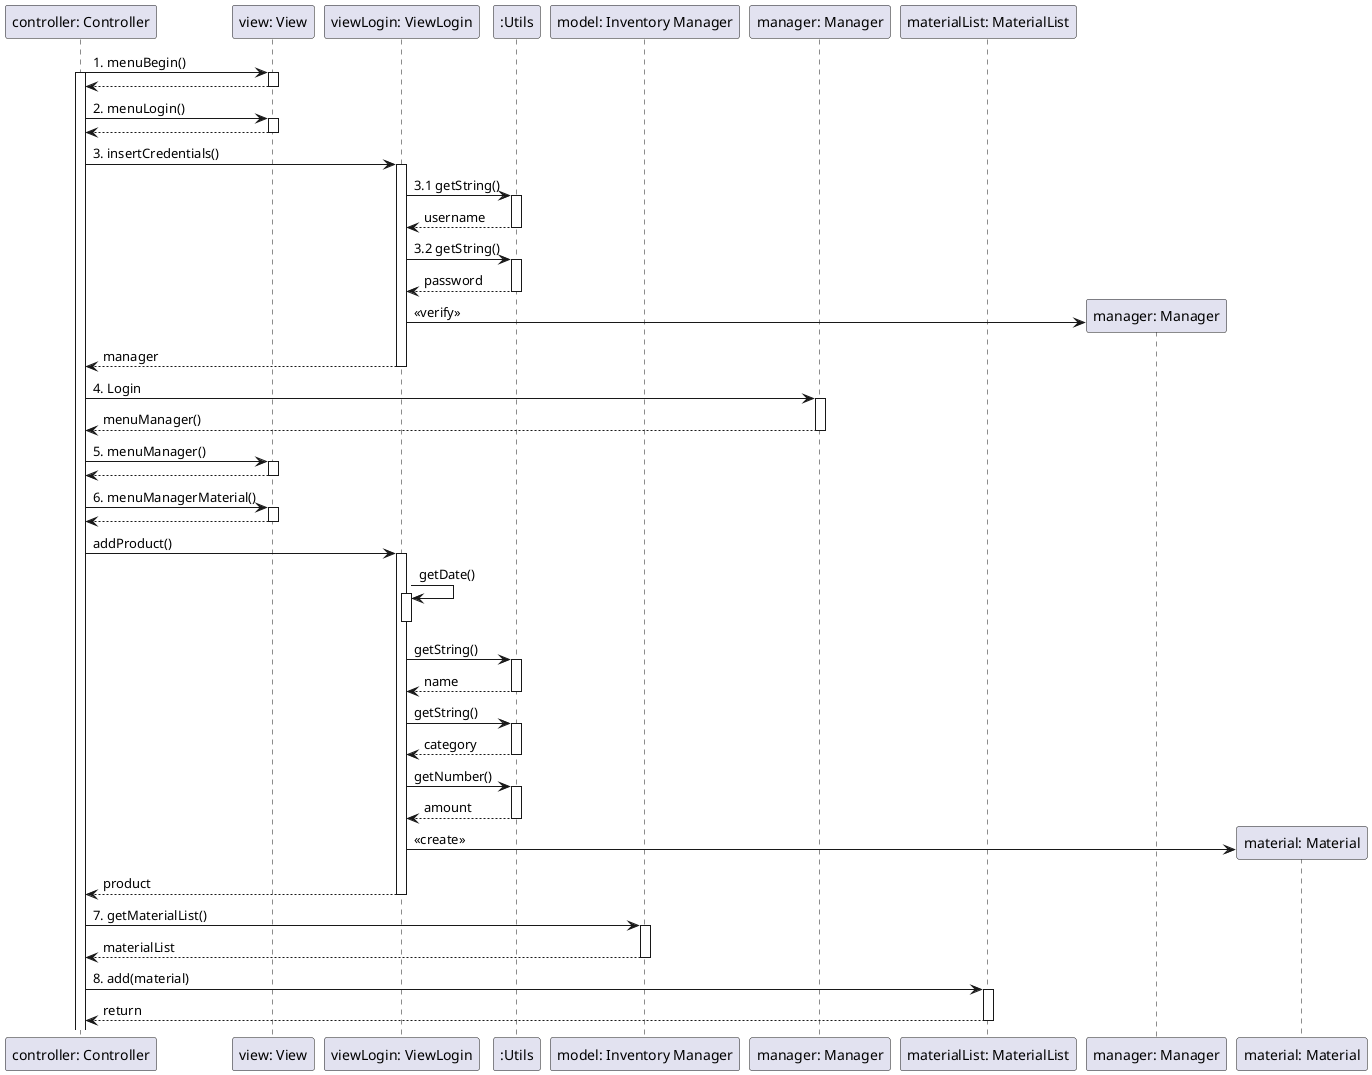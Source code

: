 @startuml
participant "controller: Controller" as A
participant "view: View" as B
participant "viewLogin: ViewLogin" as C
participant ":Utils" as D
participant "model: Inventory Manager" as E
participant "manager: Manager" as F
participant "materialList: MaterialList" as G

A -> B: 1. menuBegin()
activate A
activate B
return
deactivate B

A -> B: 2. menuLogin()
activate B
return
deactivate B

A -> C: 3. insertCredentials()
activate C
C -> D: 3.1 getString()
activate D
return username
deactivate D
C -> D: 3.2 getString()
activate D
return password
deactivate D
C -> "manager: Manager" ** : <<verify>>
C --> A: manager
deactivate C
A -> F: 4. Login
activate F
return menuManager()
deactivate F
A -> B: 5. menuManager()
activate B
return
deactivate B
A -> B: 6. menuManagerMaterial()
activate B
return
deactivate B
A -> C: addProduct()
activate C
C -> C: getDate()
activate C
deactivate C
C -> D: getString()
activate D
return name
C -> D: getString()
activate D
return category
C -> D: getNumber()
activate D
return amount
C -> "material: Material" ** : <<create>>
C --> A: product
deactivate C
A -> E: 7. getMaterialList()
activate E
return materialList
A -> G: 8. add(material)
activate G
return return
@enduml